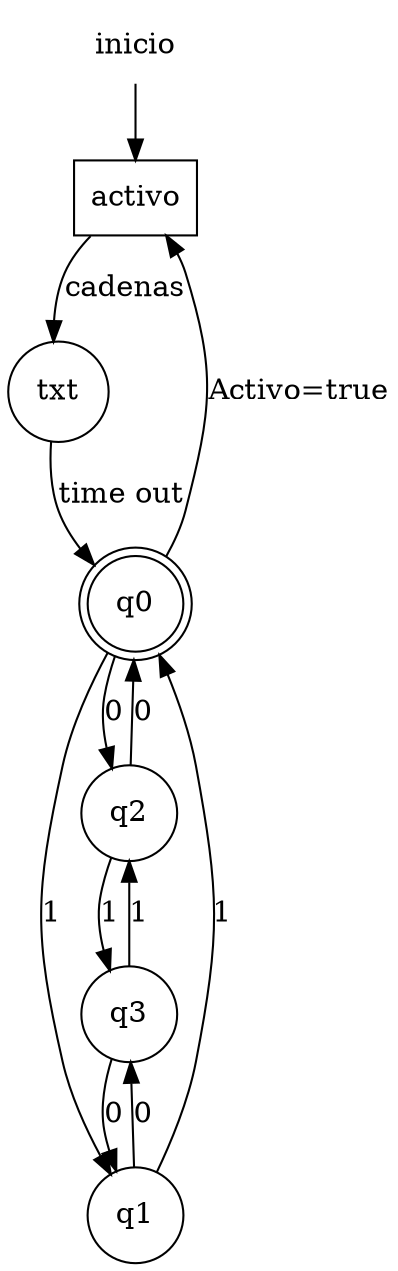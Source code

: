 digraph DFA {
    size="8.5"
    node[shape=none]; inicio;
    node[shape = box]; activo;
    node[shape = doublecircle];q0; 
    inicio->activo ;
    node[shape=circle];
    activo->txt [label="cadenas"];
    txt->q0[label="time out"];
    q0->activo[label="Activo=true"];
    
    
    subgraph automata{
    q0->q1[label="1"];
    q1->q3[label="0"];
    q3->q2[label="1"];
    q2->q0[label="0"];
    q0->q2[label="0"];
    q2->q3[label="1"];
    q3->q1[label="0"];
    q1->q0[label="1"];
    color=blue;
    }
}

